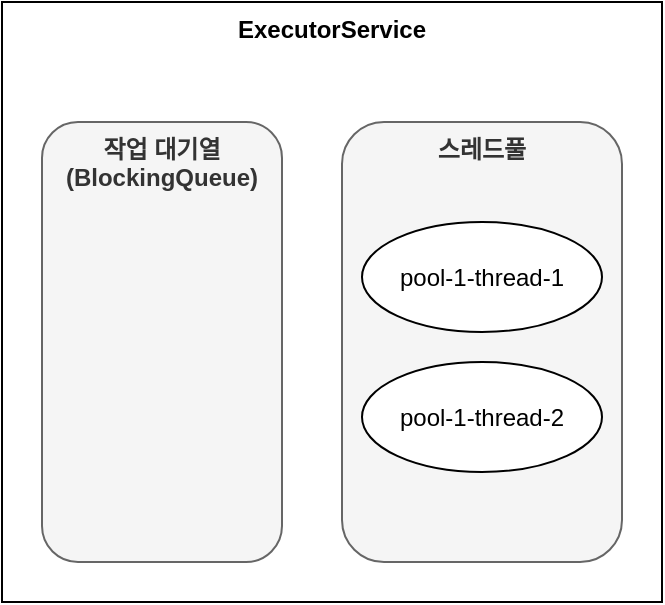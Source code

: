 <mxfile version="26.0.16">
  <diagram name="Page-1" id="IWEsB8895hM-PT6v8Kqg">
    <mxGraphModel dx="1114" dy="878" grid="1" gridSize="10" guides="1" tooltips="1" connect="1" arrows="1" fold="1" page="1" pageScale="1" pageWidth="827" pageHeight="1169" math="0" shadow="0">
      <root>
        <mxCell id="0" />
        <mxCell id="1" parent="0" />
        <mxCell id="olDOGqys7WL7DEn5nbAr-1" value="ExecutorService" style="rounded=0;whiteSpace=wrap;html=1;verticalAlign=top;fontStyle=1" vertex="1" parent="1">
          <mxGeometry x="100" y="50" width="330" height="300" as="geometry" />
        </mxCell>
        <mxCell id="olDOGqys7WL7DEn5nbAr-2" value="작업 대기열&lt;div&gt;(BlockingQueue)&lt;/div&gt;" style="rounded=1;whiteSpace=wrap;html=1;verticalAlign=top;fontStyle=1;fillColor=#f5f5f5;fontColor=#333333;strokeColor=#666666;" vertex="1" parent="1">
          <mxGeometry x="120" y="110" width="120" height="220" as="geometry" />
        </mxCell>
        <mxCell id="olDOGqys7WL7DEn5nbAr-3" value="스레드풀" style="rounded=1;whiteSpace=wrap;html=1;verticalAlign=top;fontStyle=1;fillColor=#f5f5f5;fontColor=#333333;strokeColor=#666666;" vertex="1" parent="1">
          <mxGeometry x="270" y="110" width="140" height="220" as="geometry" />
        </mxCell>
        <mxCell id="olDOGqys7WL7DEn5nbAr-4" value="pool-1-thread-1" style="ellipse;whiteSpace=wrap;html=1;" vertex="1" parent="1">
          <mxGeometry x="280" y="160" width="120" height="55" as="geometry" />
        </mxCell>
        <mxCell id="olDOGqys7WL7DEn5nbAr-5" value="pool-1-thread-2" style="ellipse;whiteSpace=wrap;html=1;" vertex="1" parent="1">
          <mxGeometry x="280" y="230" width="120" height="55" as="geometry" />
        </mxCell>
      </root>
    </mxGraphModel>
  </diagram>
</mxfile>
